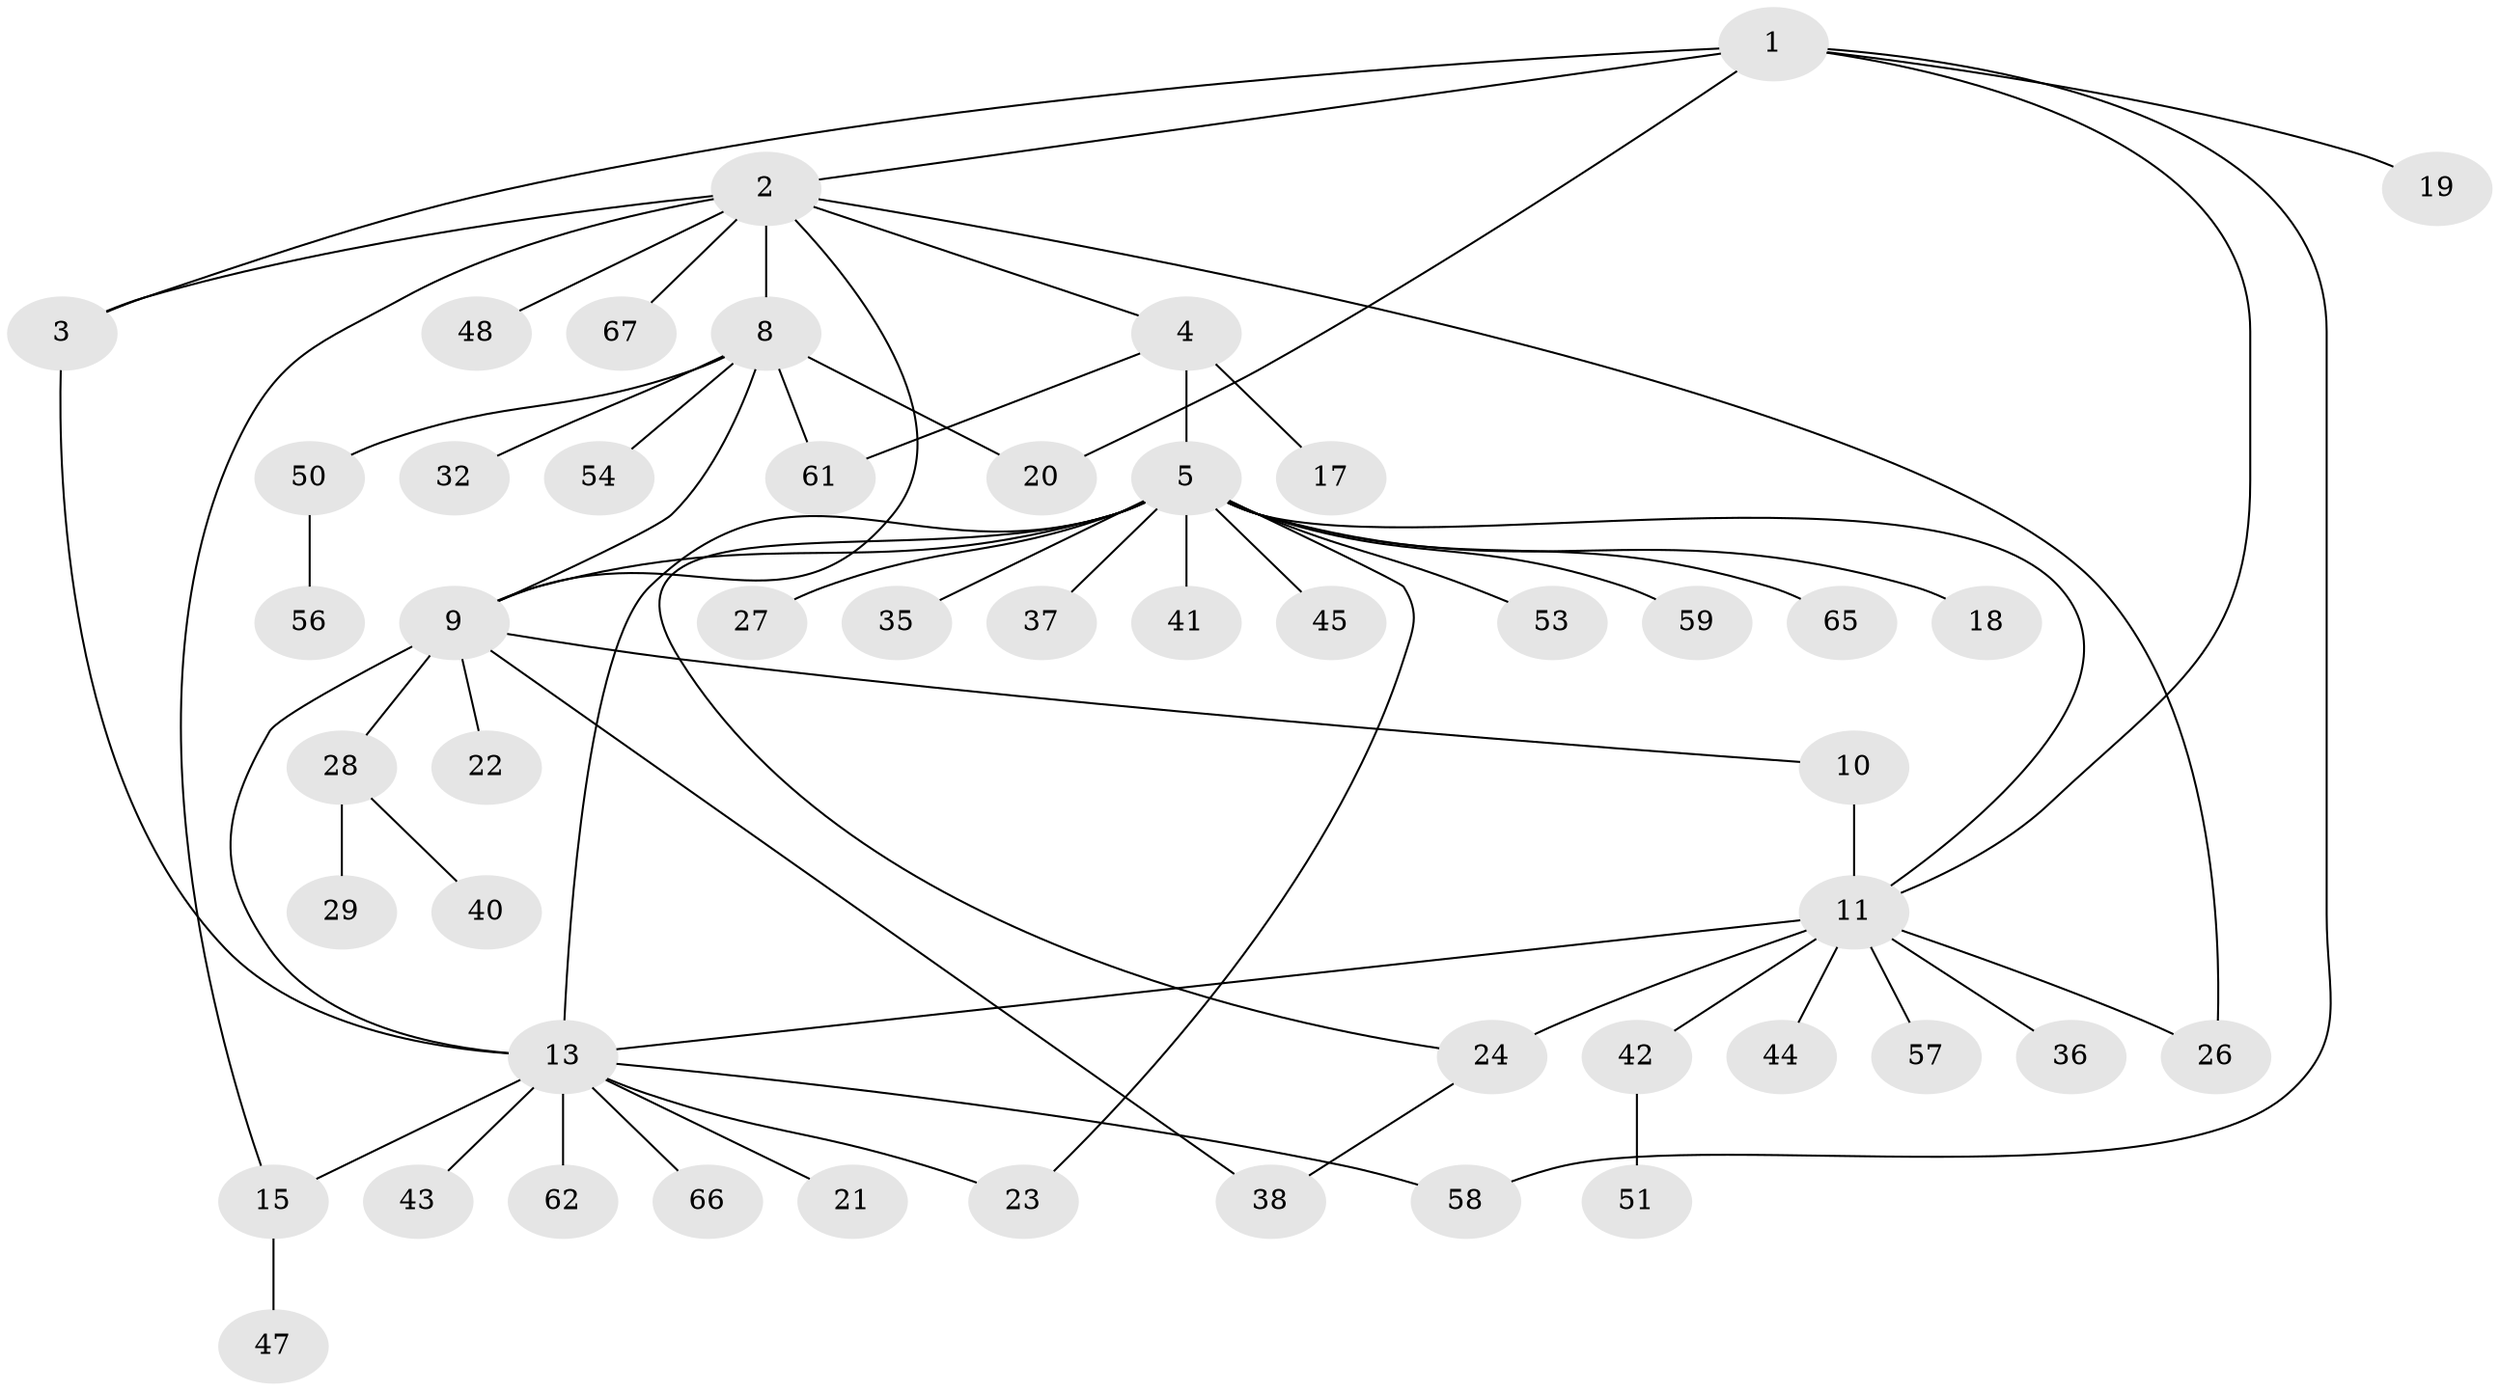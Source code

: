 // Generated by graph-tools (version 1.1) at 2025/52/02/27/25 19:52:22]
// undirected, 49 vertices, 64 edges
graph export_dot {
graph [start="1"]
  node [color=gray90,style=filled];
  1 [super="+52"];
  2 [super="+7"];
  3 [super="+64"];
  4 [super="+16"];
  5 [super="+6"];
  8 [super="+33"];
  9 [super="+60"];
  10 [super="+30"];
  11 [super="+12"];
  13 [super="+14"];
  15;
  17;
  18;
  19;
  20 [super="+31"];
  21 [super="+49"];
  22 [super="+63"];
  23 [super="+25"];
  24 [super="+39"];
  26;
  27;
  28 [super="+46"];
  29 [super="+34"];
  32;
  35;
  36;
  37;
  38;
  40;
  41;
  42;
  43 [super="+55"];
  44;
  45;
  47;
  48;
  50;
  51;
  53 [super="+69"];
  54;
  56 [super="+68"];
  57;
  58;
  59;
  61;
  62;
  65;
  66;
  67;
  1 -- 2;
  1 -- 3;
  1 -- 19;
  1 -- 58;
  1 -- 11;
  1 -- 20;
  2 -- 3;
  2 -- 4;
  2 -- 15;
  2 -- 26;
  2 -- 48;
  2 -- 67;
  2 -- 8;
  2 -- 9;
  3 -- 13;
  4 -- 5 [weight=2];
  4 -- 17;
  4 -- 61;
  5 -- 9;
  5 -- 11;
  5 -- 13;
  5 -- 24;
  5 -- 35;
  5 -- 37;
  5 -- 65;
  5 -- 27;
  5 -- 41;
  5 -- 45;
  5 -- 18;
  5 -- 53;
  5 -- 23;
  5 -- 59;
  8 -- 9;
  8 -- 20;
  8 -- 32;
  8 -- 50;
  8 -- 54;
  8 -- 61;
  9 -- 10;
  9 -- 22;
  9 -- 28;
  9 -- 38;
  9 -- 13;
  10 -- 11 [weight=2];
  11 -- 26;
  11 -- 42;
  11 -- 36;
  11 -- 44;
  11 -- 13;
  11 -- 24;
  11 -- 57;
  13 -- 15 [weight=2];
  13 -- 66;
  13 -- 43;
  13 -- 21;
  13 -- 58;
  13 -- 62;
  13 -- 23;
  15 -- 47;
  24 -- 38;
  28 -- 29;
  28 -- 40;
  42 -- 51;
  50 -- 56;
}
